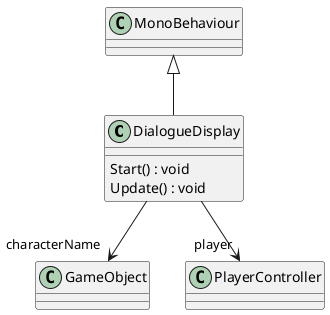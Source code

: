 @startuml
class DialogueDisplay {
    Start() : void
    Update() : void
}
MonoBehaviour <|-- DialogueDisplay
DialogueDisplay --> "characterName" GameObject
DialogueDisplay --> "player" PlayerController
@enduml
